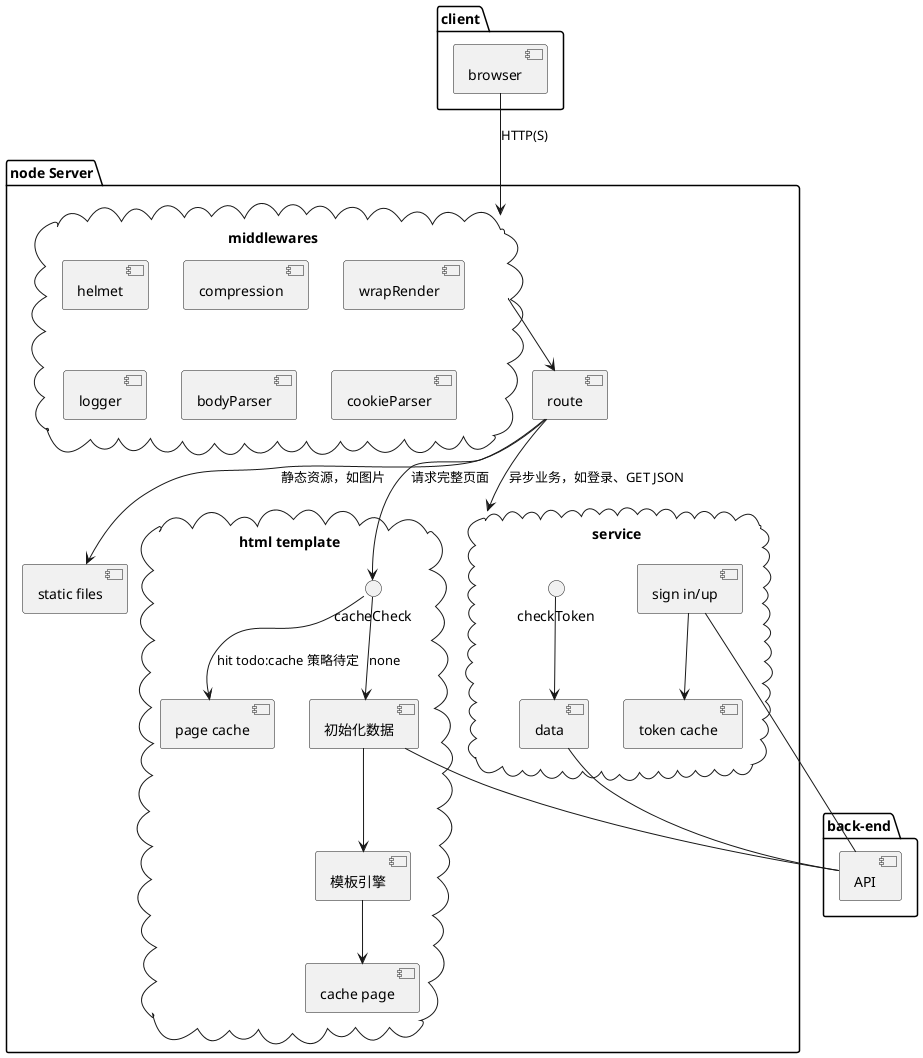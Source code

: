@startuml

package "client" {
[browser]
}

package "node Server" {
[route]
cloud "html template" as h{
[page cache]
[模板引擎]
[初始化数据]
[cache page]
cacheCheck-->[page cache]:hit todo:cache 策略待定
cacheCheck-->[初始化数据]:none
[初始化数据]-->[模板引擎]
[模板引擎]-->[cache page]
}
cloud middlewares{
[helmet]
[compression]
[wrapRender]
[logger]
[bodyParser]
[cookieParser]
}
cloud service{
[sign in/up]
[data]
[token cache]
[sign in/up]-->[token cache]
checkToken-->[data]
}
[static files]
[route]-->cacheCheck:请求完整页面
[route]-->service:异步业务，如登录、GET JSON
[route]-->[static files]:静态资源，如图片
}
package "back-end"{
[API]
}
[browser]-->middlewares:HTTP(S)
middlewares-->[route]
[data]--[API]
[sign in/up]--[API]
[初始化数据]--[API]
@enduml